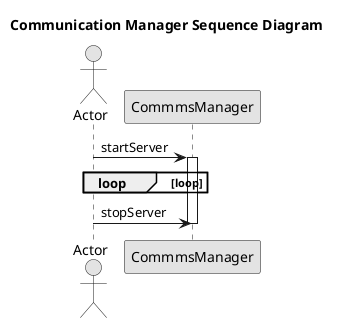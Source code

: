@startuml

skinparam linetype ortho
skinparam Monochrome true
skinparam classAttributeIconSize 0

title Communication Manager Sequence Diagram
actor Actor


Actor-> CommmsManager: startServer
activate CommmsManager
loop loop

end

Actor-> CommmsManager: stopServer

deactivate CommmsManager

@enduml